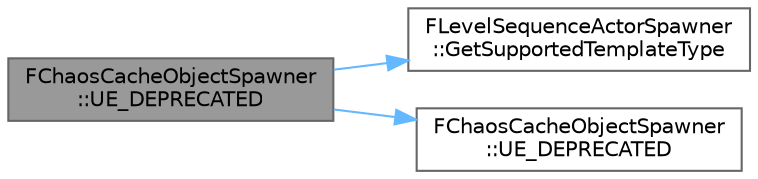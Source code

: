digraph "FChaosCacheObjectSpawner::UE_DEPRECATED"
{
 // INTERACTIVE_SVG=YES
 // LATEX_PDF_SIZE
  bgcolor="transparent";
  edge [fontname=Helvetica,fontsize=10,labelfontname=Helvetica,labelfontsize=10];
  node [fontname=Helvetica,fontsize=10,shape=box,height=0.2,width=0.4];
  rankdir="LR";
  Node1 [id="Node000001",label="FChaosCacheObjectSpawner\l::UE_DEPRECATED",height=0.2,width=0.4,color="gray40", fillcolor="grey60", style="filled", fontcolor="black",tooltip=" "];
  Node1 -> Node2 [id="edge1_Node000001_Node000002",color="steelblue1",style="solid",tooltip=" "];
  Node2 [id="Node000002",label="FLevelSequenceActorSpawner\l::GetSupportedTemplateType",height=0.2,width=0.4,color="grey40", fillcolor="white", style="filled",URL="$db/ddf/classFLevelSequenceActorSpawner.html#afef83d6c93f2477124e269effda6e725",tooltip="Returns the type of object we can spawn."];
  Node1 -> Node3 [id="edge2_Node000001_Node000003",color="steelblue1",style="solid",tooltip=" "];
  Node3 [id="Node000003",label="FChaosCacheObjectSpawner\l::UE_DEPRECATED",height=0.2,width=0.4,color="grey40", fillcolor="white", style="filled",URL="$d9/db5/classFChaosCacheObjectSpawner.html#a6f8f9dea731f9642d35b8eb3bf0a7af3",tooltip=" "];
}
